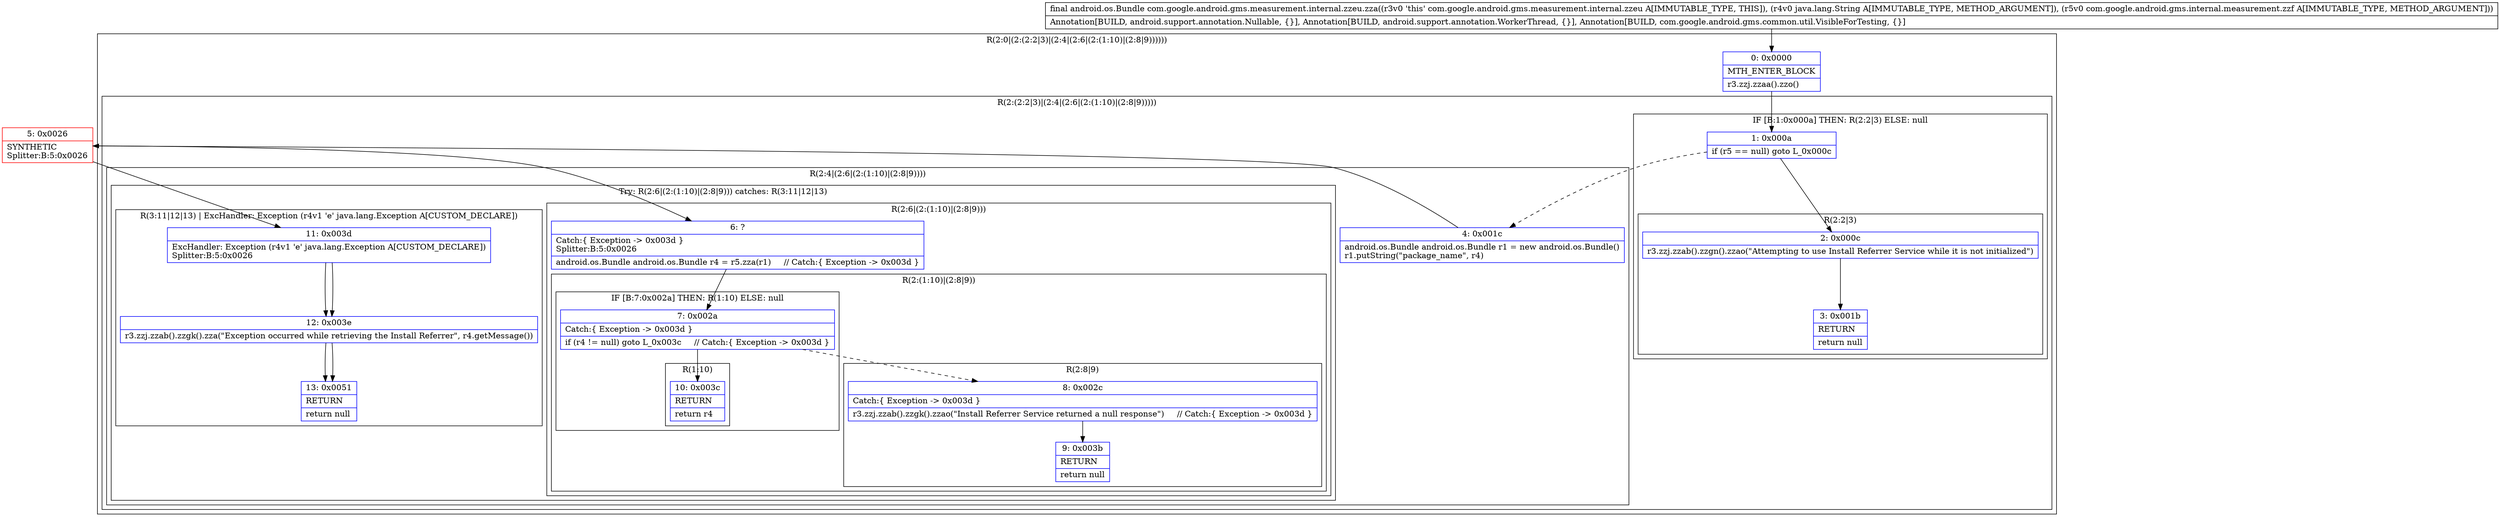 digraph "CFG forcom.google.android.gms.measurement.internal.zzeu.zza(Ljava\/lang\/String;Lcom\/google\/android\/gms\/internal\/measurement\/zzf;)Landroid\/os\/Bundle;" {
subgraph cluster_Region_1110906982 {
label = "R(2:0|(2:(2:2|3)|(2:4|(2:6|(2:(1:10)|(2:8|9))))))";
node [shape=record,color=blue];
Node_0 [shape=record,label="{0\:\ 0x0000|MTH_ENTER_BLOCK\l|r3.zzj.zzaa().zzo()\l}"];
subgraph cluster_Region_737813952 {
label = "R(2:(2:2|3)|(2:4|(2:6|(2:(1:10)|(2:8|9)))))";
node [shape=record,color=blue];
subgraph cluster_IfRegion_1763207956 {
label = "IF [B:1:0x000a] THEN: R(2:2|3) ELSE: null";
node [shape=record,color=blue];
Node_1 [shape=record,label="{1\:\ 0x000a|if (r5 == null) goto L_0x000c\l}"];
subgraph cluster_Region_2063739043 {
label = "R(2:2|3)";
node [shape=record,color=blue];
Node_2 [shape=record,label="{2\:\ 0x000c|r3.zzj.zzab().zzgn().zzao(\"Attempting to use Install Referrer Service while it is not initialized\")\l}"];
Node_3 [shape=record,label="{3\:\ 0x001b|RETURN\l|return null\l}"];
}
}
subgraph cluster_Region_124287989 {
label = "R(2:4|(2:6|(2:(1:10)|(2:8|9))))";
node [shape=record,color=blue];
Node_4 [shape=record,label="{4\:\ 0x001c|android.os.Bundle android.os.Bundle r1 = new android.os.Bundle()\lr1.putString(\"package_name\", r4)\l}"];
subgraph cluster_TryCatchRegion_26012557 {
label = "Try: R(2:6|(2:(1:10)|(2:8|9))) catches: R(3:11|12|13)";
node [shape=record,color=blue];
subgraph cluster_Region_277586210 {
label = "R(2:6|(2:(1:10)|(2:8|9)))";
node [shape=record,color=blue];
Node_6 [shape=record,label="{6\:\ ?|Catch:\{ Exception \-\> 0x003d \}\lSplitter:B:5:0x0026\l|android.os.Bundle android.os.Bundle r4 = r5.zza(r1)     \/\/ Catch:\{ Exception \-\> 0x003d \}\l}"];
subgraph cluster_Region_2074217049 {
label = "R(2:(1:10)|(2:8|9))";
node [shape=record,color=blue];
subgraph cluster_IfRegion_450261588 {
label = "IF [B:7:0x002a] THEN: R(1:10) ELSE: null";
node [shape=record,color=blue];
Node_7 [shape=record,label="{7\:\ 0x002a|Catch:\{ Exception \-\> 0x003d \}\l|if (r4 != null) goto L_0x003c     \/\/ Catch:\{ Exception \-\> 0x003d \}\l}"];
subgraph cluster_Region_532862178 {
label = "R(1:10)";
node [shape=record,color=blue];
Node_10 [shape=record,label="{10\:\ 0x003c|RETURN\l|return r4\l}"];
}
}
subgraph cluster_Region_1363709682 {
label = "R(2:8|9)";
node [shape=record,color=blue];
Node_8 [shape=record,label="{8\:\ 0x002c|Catch:\{ Exception \-\> 0x003d \}\l|r3.zzj.zzab().zzgk().zzao(\"Install Referrer Service returned a null response\")     \/\/ Catch:\{ Exception \-\> 0x003d \}\l}"];
Node_9 [shape=record,label="{9\:\ 0x003b|RETURN\l|return null\l}"];
}
}
}
subgraph cluster_Region_1004921672 {
label = "R(3:11|12|13) | ExcHandler: Exception (r4v1 'e' java.lang.Exception A[CUSTOM_DECLARE])\l";
node [shape=record,color=blue];
Node_11 [shape=record,label="{11\:\ 0x003d|ExcHandler: Exception (r4v1 'e' java.lang.Exception A[CUSTOM_DECLARE])\lSplitter:B:5:0x0026\l}"];
Node_12 [shape=record,label="{12\:\ 0x003e|r3.zzj.zzab().zzgk().zza(\"Exception occurred while retrieving the Install Referrer\", r4.getMessage())\l}"];
Node_13 [shape=record,label="{13\:\ 0x0051|RETURN\l|return null\l}"];
}
}
}
}
}
subgraph cluster_Region_1004921672 {
label = "R(3:11|12|13) | ExcHandler: Exception (r4v1 'e' java.lang.Exception A[CUSTOM_DECLARE])\l";
node [shape=record,color=blue];
Node_11 [shape=record,label="{11\:\ 0x003d|ExcHandler: Exception (r4v1 'e' java.lang.Exception A[CUSTOM_DECLARE])\lSplitter:B:5:0x0026\l}"];
Node_12 [shape=record,label="{12\:\ 0x003e|r3.zzj.zzab().zzgk().zza(\"Exception occurred while retrieving the Install Referrer\", r4.getMessage())\l}"];
Node_13 [shape=record,label="{13\:\ 0x0051|RETURN\l|return null\l}"];
}
Node_5 [shape=record,color=red,label="{5\:\ 0x0026|SYNTHETIC\lSplitter:B:5:0x0026\l}"];
MethodNode[shape=record,label="{final android.os.Bundle com.google.android.gms.measurement.internal.zzeu.zza((r3v0 'this' com.google.android.gms.measurement.internal.zzeu A[IMMUTABLE_TYPE, THIS]), (r4v0 java.lang.String A[IMMUTABLE_TYPE, METHOD_ARGUMENT]), (r5v0 com.google.android.gms.internal.measurement.zzf A[IMMUTABLE_TYPE, METHOD_ARGUMENT]))  | Annotation[BUILD, android.support.annotation.Nullable, \{\}], Annotation[BUILD, android.support.annotation.WorkerThread, \{\}], Annotation[BUILD, com.google.android.gms.common.util.VisibleForTesting, \{\}]\l}"];
MethodNode -> Node_0;
Node_0 -> Node_1;
Node_1 -> Node_2;
Node_1 -> Node_4[style=dashed];
Node_2 -> Node_3;
Node_4 -> Node_5;
Node_6 -> Node_7;
Node_7 -> Node_8[style=dashed];
Node_7 -> Node_10;
Node_8 -> Node_9;
Node_11 -> Node_12;
Node_12 -> Node_13;
Node_11 -> Node_12;
Node_12 -> Node_13;
Node_5 -> Node_6;
Node_5 -> Node_11;
}

